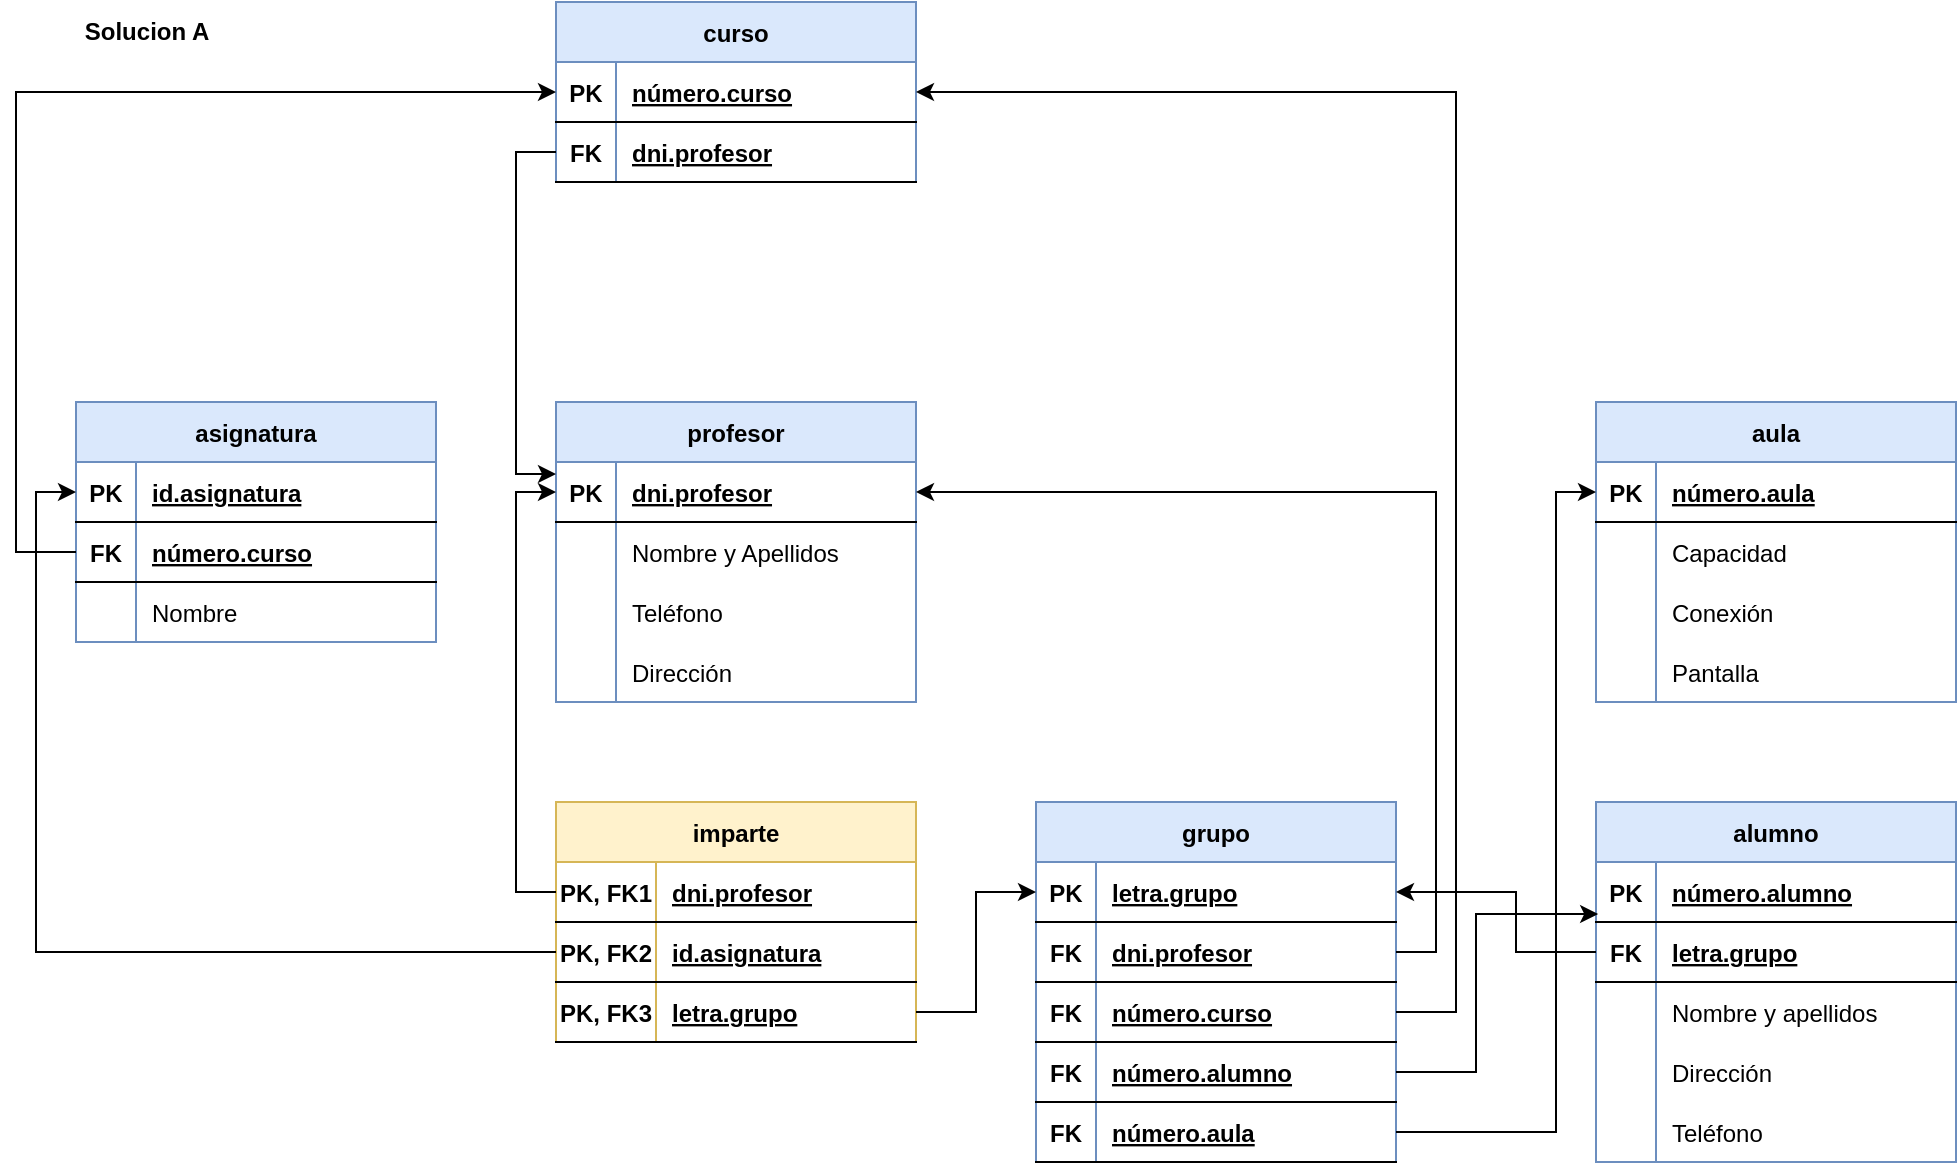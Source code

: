 <mxfile version="20.5.3" type="github">
  <diagram id="wYaWdW8A2PJdJbpHuxRH" name="Página-1">
    <mxGraphModel dx="1422" dy="771" grid="1" gridSize="10" guides="1" tooltips="1" connect="1" arrows="1" fold="1" page="1" pageScale="1" pageWidth="827" pageHeight="1169" math="0" shadow="0">
      <root>
        <mxCell id="0" />
        <mxCell id="1" parent="0" />
        <mxCell id="U52Y8a5yrGxYkL_V11Pb-1" value="profesor" style="shape=table;startSize=30;container=1;collapsible=1;childLayout=tableLayout;fixedRows=1;rowLines=0;fontStyle=1;align=center;resizeLast=1;fillColor=#dae8fc;strokeColor=#6c8ebf;" vertex="1" parent="1">
          <mxGeometry x="290" y="280" width="180" height="150" as="geometry" />
        </mxCell>
        <mxCell id="U52Y8a5yrGxYkL_V11Pb-2" value="" style="shape=tableRow;horizontal=0;startSize=0;swimlaneHead=0;swimlaneBody=0;fillColor=none;collapsible=0;dropTarget=0;points=[[0,0.5],[1,0.5]];portConstraint=eastwest;top=0;left=0;right=0;bottom=1;" vertex="1" parent="U52Y8a5yrGxYkL_V11Pb-1">
          <mxGeometry y="30" width="180" height="30" as="geometry" />
        </mxCell>
        <mxCell id="U52Y8a5yrGxYkL_V11Pb-3" value="PK" style="shape=partialRectangle;connectable=0;fillColor=none;top=0;left=0;bottom=0;right=0;fontStyle=1;overflow=hidden;" vertex="1" parent="U52Y8a5yrGxYkL_V11Pb-2">
          <mxGeometry width="30" height="30" as="geometry">
            <mxRectangle width="30" height="30" as="alternateBounds" />
          </mxGeometry>
        </mxCell>
        <mxCell id="U52Y8a5yrGxYkL_V11Pb-4" value="dni.profesor" style="shape=partialRectangle;connectable=0;fillColor=none;top=0;left=0;bottom=0;right=0;align=left;spacingLeft=6;fontStyle=5;overflow=hidden;" vertex="1" parent="U52Y8a5yrGxYkL_V11Pb-2">
          <mxGeometry x="30" width="150" height="30" as="geometry">
            <mxRectangle width="150" height="30" as="alternateBounds" />
          </mxGeometry>
        </mxCell>
        <mxCell id="U52Y8a5yrGxYkL_V11Pb-5" value="" style="shape=tableRow;horizontal=0;startSize=0;swimlaneHead=0;swimlaneBody=0;fillColor=none;collapsible=0;dropTarget=0;points=[[0,0.5],[1,0.5]];portConstraint=eastwest;top=0;left=0;right=0;bottom=0;" vertex="1" parent="U52Y8a5yrGxYkL_V11Pb-1">
          <mxGeometry y="60" width="180" height="30" as="geometry" />
        </mxCell>
        <mxCell id="U52Y8a5yrGxYkL_V11Pb-6" value="" style="shape=partialRectangle;connectable=0;fillColor=none;top=0;left=0;bottom=0;right=0;editable=1;overflow=hidden;" vertex="1" parent="U52Y8a5yrGxYkL_V11Pb-5">
          <mxGeometry width="30" height="30" as="geometry">
            <mxRectangle width="30" height="30" as="alternateBounds" />
          </mxGeometry>
        </mxCell>
        <mxCell id="U52Y8a5yrGxYkL_V11Pb-7" value="Nombre y Apellidos" style="shape=partialRectangle;connectable=0;fillColor=none;top=0;left=0;bottom=0;right=0;align=left;spacingLeft=6;overflow=hidden;" vertex="1" parent="U52Y8a5yrGxYkL_V11Pb-5">
          <mxGeometry x="30" width="150" height="30" as="geometry">
            <mxRectangle width="150" height="30" as="alternateBounds" />
          </mxGeometry>
        </mxCell>
        <mxCell id="U52Y8a5yrGxYkL_V11Pb-8" value="" style="shape=tableRow;horizontal=0;startSize=0;swimlaneHead=0;swimlaneBody=0;fillColor=none;collapsible=0;dropTarget=0;points=[[0,0.5],[1,0.5]];portConstraint=eastwest;top=0;left=0;right=0;bottom=0;" vertex="1" parent="U52Y8a5yrGxYkL_V11Pb-1">
          <mxGeometry y="90" width="180" height="30" as="geometry" />
        </mxCell>
        <mxCell id="U52Y8a5yrGxYkL_V11Pb-9" value="" style="shape=partialRectangle;connectable=0;fillColor=none;top=0;left=0;bottom=0;right=0;editable=1;overflow=hidden;" vertex="1" parent="U52Y8a5yrGxYkL_V11Pb-8">
          <mxGeometry width="30" height="30" as="geometry">
            <mxRectangle width="30" height="30" as="alternateBounds" />
          </mxGeometry>
        </mxCell>
        <mxCell id="U52Y8a5yrGxYkL_V11Pb-10" value="Teléfono" style="shape=partialRectangle;connectable=0;fillColor=none;top=0;left=0;bottom=0;right=0;align=left;spacingLeft=6;overflow=hidden;" vertex="1" parent="U52Y8a5yrGxYkL_V11Pb-8">
          <mxGeometry x="30" width="150" height="30" as="geometry">
            <mxRectangle width="150" height="30" as="alternateBounds" />
          </mxGeometry>
        </mxCell>
        <mxCell id="U52Y8a5yrGxYkL_V11Pb-11" value="" style="shape=tableRow;horizontal=0;startSize=0;swimlaneHead=0;swimlaneBody=0;fillColor=none;collapsible=0;dropTarget=0;points=[[0,0.5],[1,0.5]];portConstraint=eastwest;top=0;left=0;right=0;bottom=0;" vertex="1" parent="U52Y8a5yrGxYkL_V11Pb-1">
          <mxGeometry y="120" width="180" height="30" as="geometry" />
        </mxCell>
        <mxCell id="U52Y8a5yrGxYkL_V11Pb-12" value="" style="shape=partialRectangle;connectable=0;fillColor=none;top=0;left=0;bottom=0;right=0;editable=1;overflow=hidden;" vertex="1" parent="U52Y8a5yrGxYkL_V11Pb-11">
          <mxGeometry width="30" height="30" as="geometry">
            <mxRectangle width="30" height="30" as="alternateBounds" />
          </mxGeometry>
        </mxCell>
        <mxCell id="U52Y8a5yrGxYkL_V11Pb-13" value="Dirección" style="shape=partialRectangle;connectable=0;fillColor=none;top=0;left=0;bottom=0;right=0;align=left;spacingLeft=6;overflow=hidden;" vertex="1" parent="U52Y8a5yrGxYkL_V11Pb-11">
          <mxGeometry x="30" width="150" height="30" as="geometry">
            <mxRectangle width="150" height="30" as="alternateBounds" />
          </mxGeometry>
        </mxCell>
        <mxCell id="U52Y8a5yrGxYkL_V11Pb-14" value="curso" style="shape=table;startSize=30;container=1;collapsible=1;childLayout=tableLayout;fixedRows=1;rowLines=0;fontStyle=1;align=center;resizeLast=1;fillColor=#dae8fc;strokeColor=#6c8ebf;" vertex="1" parent="1">
          <mxGeometry x="290" y="80" width="180" height="90" as="geometry" />
        </mxCell>
        <mxCell id="U52Y8a5yrGxYkL_V11Pb-15" value="" style="shape=tableRow;horizontal=0;startSize=0;swimlaneHead=0;swimlaneBody=0;fillColor=none;collapsible=0;dropTarget=0;points=[[0,0.5],[1,0.5]];portConstraint=eastwest;top=0;left=0;right=0;bottom=1;" vertex="1" parent="U52Y8a5yrGxYkL_V11Pb-14">
          <mxGeometry y="30" width="180" height="30" as="geometry" />
        </mxCell>
        <mxCell id="U52Y8a5yrGxYkL_V11Pb-16" value="PK" style="shape=partialRectangle;connectable=0;fillColor=none;top=0;left=0;bottom=0;right=0;fontStyle=1;overflow=hidden;" vertex="1" parent="U52Y8a5yrGxYkL_V11Pb-15">
          <mxGeometry width="30" height="30" as="geometry">
            <mxRectangle width="30" height="30" as="alternateBounds" />
          </mxGeometry>
        </mxCell>
        <mxCell id="U52Y8a5yrGxYkL_V11Pb-17" value="número.curso" style="shape=partialRectangle;connectable=0;fillColor=none;top=0;left=0;bottom=0;right=0;align=left;spacingLeft=6;fontStyle=5;overflow=hidden;" vertex="1" parent="U52Y8a5yrGxYkL_V11Pb-15">
          <mxGeometry x="30" width="150" height="30" as="geometry">
            <mxRectangle width="150" height="30" as="alternateBounds" />
          </mxGeometry>
        </mxCell>
        <mxCell id="U52Y8a5yrGxYkL_V11Pb-40" value="" style="shape=tableRow;horizontal=0;startSize=0;swimlaneHead=0;swimlaneBody=0;fillColor=none;collapsible=0;dropTarget=0;points=[[0,0.5],[1,0.5]];portConstraint=eastwest;top=0;left=0;right=0;bottom=1;" vertex="1" parent="U52Y8a5yrGxYkL_V11Pb-14">
          <mxGeometry y="60" width="180" height="30" as="geometry" />
        </mxCell>
        <mxCell id="U52Y8a5yrGxYkL_V11Pb-41" value="FK" style="shape=partialRectangle;connectable=0;fillColor=none;top=0;left=0;bottom=0;right=0;fontStyle=1;overflow=hidden;" vertex="1" parent="U52Y8a5yrGxYkL_V11Pb-40">
          <mxGeometry width="30" height="30" as="geometry">
            <mxRectangle width="30" height="30" as="alternateBounds" />
          </mxGeometry>
        </mxCell>
        <mxCell id="U52Y8a5yrGxYkL_V11Pb-42" value="dni.profesor" style="shape=partialRectangle;connectable=0;fillColor=none;top=0;left=0;bottom=0;right=0;align=left;spacingLeft=6;fontStyle=5;overflow=hidden;" vertex="1" parent="U52Y8a5yrGxYkL_V11Pb-40">
          <mxGeometry x="30" width="150" height="30" as="geometry">
            <mxRectangle width="150" height="30" as="alternateBounds" />
          </mxGeometry>
        </mxCell>
        <mxCell id="U52Y8a5yrGxYkL_V11Pb-27" value="asignatura" style="shape=table;startSize=30;container=1;collapsible=1;childLayout=tableLayout;fixedRows=1;rowLines=0;fontStyle=1;align=center;resizeLast=1;fillColor=#dae8fc;strokeColor=#6c8ebf;" vertex="1" parent="1">
          <mxGeometry x="50" y="280" width="180" height="120" as="geometry" />
        </mxCell>
        <mxCell id="U52Y8a5yrGxYkL_V11Pb-28" value="" style="shape=tableRow;horizontal=0;startSize=0;swimlaneHead=0;swimlaneBody=0;fillColor=none;collapsible=0;dropTarget=0;points=[[0,0.5],[1,0.5]];portConstraint=eastwest;top=0;left=0;right=0;bottom=1;" vertex="1" parent="U52Y8a5yrGxYkL_V11Pb-27">
          <mxGeometry y="30" width="180" height="30" as="geometry" />
        </mxCell>
        <mxCell id="U52Y8a5yrGxYkL_V11Pb-29" value="PK" style="shape=partialRectangle;connectable=0;fillColor=none;top=0;left=0;bottom=0;right=0;fontStyle=1;overflow=hidden;" vertex="1" parent="U52Y8a5yrGxYkL_V11Pb-28">
          <mxGeometry width="30" height="30" as="geometry">
            <mxRectangle width="30" height="30" as="alternateBounds" />
          </mxGeometry>
        </mxCell>
        <mxCell id="U52Y8a5yrGxYkL_V11Pb-30" value="id.asignatura" style="shape=partialRectangle;connectable=0;fillColor=none;top=0;left=0;bottom=0;right=0;align=left;spacingLeft=6;fontStyle=5;overflow=hidden;" vertex="1" parent="U52Y8a5yrGxYkL_V11Pb-28">
          <mxGeometry x="30" width="150" height="30" as="geometry">
            <mxRectangle width="150" height="30" as="alternateBounds" />
          </mxGeometry>
        </mxCell>
        <mxCell id="U52Y8a5yrGxYkL_V11Pb-45" value="" style="shape=tableRow;horizontal=0;startSize=0;swimlaneHead=0;swimlaneBody=0;fillColor=none;collapsible=0;dropTarget=0;points=[[0,0.5],[1,0.5]];portConstraint=eastwest;top=0;left=0;right=0;bottom=1;" vertex="1" parent="U52Y8a5yrGxYkL_V11Pb-27">
          <mxGeometry y="60" width="180" height="30" as="geometry" />
        </mxCell>
        <mxCell id="U52Y8a5yrGxYkL_V11Pb-46" value="FK" style="shape=partialRectangle;connectable=0;fillColor=none;top=0;left=0;bottom=0;right=0;fontStyle=1;overflow=hidden;" vertex="1" parent="U52Y8a5yrGxYkL_V11Pb-45">
          <mxGeometry width="30" height="30" as="geometry">
            <mxRectangle width="30" height="30" as="alternateBounds" />
          </mxGeometry>
        </mxCell>
        <mxCell id="U52Y8a5yrGxYkL_V11Pb-47" value="número.curso" style="shape=partialRectangle;connectable=0;fillColor=none;top=0;left=0;bottom=0;right=0;align=left;spacingLeft=6;fontStyle=5;overflow=hidden;" vertex="1" parent="U52Y8a5yrGxYkL_V11Pb-45">
          <mxGeometry x="30" width="150" height="30" as="geometry">
            <mxRectangle width="150" height="30" as="alternateBounds" />
          </mxGeometry>
        </mxCell>
        <mxCell id="U52Y8a5yrGxYkL_V11Pb-31" value="" style="shape=tableRow;horizontal=0;startSize=0;swimlaneHead=0;swimlaneBody=0;fillColor=none;collapsible=0;dropTarget=0;points=[[0,0.5],[1,0.5]];portConstraint=eastwest;top=0;left=0;right=0;bottom=0;" vertex="1" parent="U52Y8a5yrGxYkL_V11Pb-27">
          <mxGeometry y="90" width="180" height="30" as="geometry" />
        </mxCell>
        <mxCell id="U52Y8a5yrGxYkL_V11Pb-32" value="" style="shape=partialRectangle;connectable=0;fillColor=none;top=0;left=0;bottom=0;right=0;editable=1;overflow=hidden;" vertex="1" parent="U52Y8a5yrGxYkL_V11Pb-31">
          <mxGeometry width="30" height="30" as="geometry">
            <mxRectangle width="30" height="30" as="alternateBounds" />
          </mxGeometry>
        </mxCell>
        <mxCell id="U52Y8a5yrGxYkL_V11Pb-33" value="Nombre" style="shape=partialRectangle;connectable=0;fillColor=none;top=0;left=0;bottom=0;right=0;align=left;spacingLeft=6;overflow=hidden;" vertex="1" parent="U52Y8a5yrGxYkL_V11Pb-31">
          <mxGeometry x="30" width="150" height="30" as="geometry">
            <mxRectangle width="150" height="30" as="alternateBounds" />
          </mxGeometry>
        </mxCell>
        <mxCell id="U52Y8a5yrGxYkL_V11Pb-43" style="edgeStyle=orthogonalEdgeStyle;rounded=0;orthogonalLoop=1;jettySize=auto;html=1;exitX=0;exitY=0.5;exitDx=0;exitDy=0;entryX=0;entryY=0.2;entryDx=0;entryDy=0;entryPerimeter=0;" edge="1" parent="1" source="U52Y8a5yrGxYkL_V11Pb-40" target="U52Y8a5yrGxYkL_V11Pb-2">
          <mxGeometry relative="1" as="geometry" />
        </mxCell>
        <mxCell id="U52Y8a5yrGxYkL_V11Pb-48" style="edgeStyle=orthogonalEdgeStyle;rounded=0;orthogonalLoop=1;jettySize=auto;html=1;exitX=0;exitY=0.5;exitDx=0;exitDy=0;entryX=0;entryY=0.5;entryDx=0;entryDy=0;" edge="1" parent="1" source="U52Y8a5yrGxYkL_V11Pb-45" target="U52Y8a5yrGxYkL_V11Pb-15">
          <mxGeometry relative="1" as="geometry">
            <Array as="points">
              <mxPoint x="20" y="355" />
              <mxPoint x="20" y="125" />
            </Array>
          </mxGeometry>
        </mxCell>
        <mxCell id="U52Y8a5yrGxYkL_V11Pb-49" value="imparte" style="shape=table;startSize=30;container=1;collapsible=1;childLayout=tableLayout;fixedRows=1;rowLines=0;fontStyle=1;align=center;resizeLast=1;fillColor=#fff2cc;strokeColor=#d6b656;" vertex="1" parent="1">
          <mxGeometry x="290" y="480" width="180" height="120" as="geometry" />
        </mxCell>
        <mxCell id="U52Y8a5yrGxYkL_V11Pb-50" value="" style="shape=tableRow;horizontal=0;startSize=0;swimlaneHead=0;swimlaneBody=0;fillColor=none;collapsible=0;dropTarget=0;points=[[0,0.5],[1,0.5]];portConstraint=eastwest;top=0;left=0;right=0;bottom=1;" vertex="1" parent="U52Y8a5yrGxYkL_V11Pb-49">
          <mxGeometry y="30" width="180" height="30" as="geometry" />
        </mxCell>
        <mxCell id="U52Y8a5yrGxYkL_V11Pb-51" value="PK, FK1" style="shape=partialRectangle;connectable=0;fillColor=none;top=0;left=0;bottom=0;right=0;fontStyle=1;overflow=hidden;" vertex="1" parent="U52Y8a5yrGxYkL_V11Pb-50">
          <mxGeometry width="50" height="30" as="geometry">
            <mxRectangle width="50" height="30" as="alternateBounds" />
          </mxGeometry>
        </mxCell>
        <mxCell id="U52Y8a5yrGxYkL_V11Pb-52" value="dni.profesor" style="shape=partialRectangle;connectable=0;fillColor=none;top=0;left=0;bottom=0;right=0;align=left;spacingLeft=6;fontStyle=5;overflow=hidden;" vertex="1" parent="U52Y8a5yrGxYkL_V11Pb-50">
          <mxGeometry x="50" width="130" height="30" as="geometry">
            <mxRectangle width="130" height="30" as="alternateBounds" />
          </mxGeometry>
        </mxCell>
        <mxCell id="U52Y8a5yrGxYkL_V11Pb-62" value="" style="shape=tableRow;horizontal=0;startSize=0;swimlaneHead=0;swimlaneBody=0;fillColor=none;collapsible=0;dropTarget=0;points=[[0,0.5],[1,0.5]];portConstraint=eastwest;top=0;left=0;right=0;bottom=1;" vertex="1" parent="U52Y8a5yrGxYkL_V11Pb-49">
          <mxGeometry y="60" width="180" height="30" as="geometry" />
        </mxCell>
        <mxCell id="U52Y8a5yrGxYkL_V11Pb-63" value="PK, FK2" style="shape=partialRectangle;connectable=0;fillColor=none;top=0;left=0;bottom=0;right=0;fontStyle=1;overflow=hidden;" vertex="1" parent="U52Y8a5yrGxYkL_V11Pb-62">
          <mxGeometry width="50" height="30" as="geometry">
            <mxRectangle width="50" height="30" as="alternateBounds" />
          </mxGeometry>
        </mxCell>
        <mxCell id="U52Y8a5yrGxYkL_V11Pb-64" value="id.asignatura" style="shape=partialRectangle;connectable=0;fillColor=none;top=0;left=0;bottom=0;right=0;align=left;spacingLeft=6;fontStyle=5;overflow=hidden;" vertex="1" parent="U52Y8a5yrGxYkL_V11Pb-62">
          <mxGeometry x="50" width="130" height="30" as="geometry">
            <mxRectangle width="130" height="30" as="alternateBounds" />
          </mxGeometry>
        </mxCell>
        <mxCell id="U52Y8a5yrGxYkL_V11Pb-65" value="" style="shape=tableRow;horizontal=0;startSize=0;swimlaneHead=0;swimlaneBody=0;fillColor=none;collapsible=0;dropTarget=0;points=[[0,0.5],[1,0.5]];portConstraint=eastwest;top=0;left=0;right=0;bottom=1;" vertex="1" parent="U52Y8a5yrGxYkL_V11Pb-49">
          <mxGeometry y="90" width="180" height="30" as="geometry" />
        </mxCell>
        <mxCell id="U52Y8a5yrGxYkL_V11Pb-66" value="PK, FK3" style="shape=partialRectangle;connectable=0;fillColor=none;top=0;left=0;bottom=0;right=0;fontStyle=1;overflow=hidden;" vertex="1" parent="U52Y8a5yrGxYkL_V11Pb-65">
          <mxGeometry width="50" height="30" as="geometry">
            <mxRectangle width="50" height="30" as="alternateBounds" />
          </mxGeometry>
        </mxCell>
        <mxCell id="U52Y8a5yrGxYkL_V11Pb-67" value="letra.grupo" style="shape=partialRectangle;connectable=0;fillColor=none;top=0;left=0;bottom=0;right=0;align=left;spacingLeft=6;fontStyle=5;overflow=hidden;" vertex="1" parent="U52Y8a5yrGxYkL_V11Pb-65">
          <mxGeometry x="50" width="130" height="30" as="geometry">
            <mxRectangle width="130" height="30" as="alternateBounds" />
          </mxGeometry>
        </mxCell>
        <mxCell id="U52Y8a5yrGxYkL_V11Pb-68" style="edgeStyle=orthogonalEdgeStyle;rounded=0;orthogonalLoop=1;jettySize=auto;html=1;exitX=0;exitY=0.5;exitDx=0;exitDy=0;entryX=0;entryY=0.5;entryDx=0;entryDy=0;" edge="1" parent="1" source="U52Y8a5yrGxYkL_V11Pb-50" target="U52Y8a5yrGxYkL_V11Pb-2">
          <mxGeometry relative="1" as="geometry" />
        </mxCell>
        <mxCell id="U52Y8a5yrGxYkL_V11Pb-69" style="edgeStyle=orthogonalEdgeStyle;rounded=0;orthogonalLoop=1;jettySize=auto;html=1;exitX=0;exitY=0.5;exitDx=0;exitDy=0;entryX=0;entryY=0.5;entryDx=0;entryDy=0;" edge="1" parent="1" source="U52Y8a5yrGxYkL_V11Pb-62" target="U52Y8a5yrGxYkL_V11Pb-28">
          <mxGeometry relative="1" as="geometry" />
        </mxCell>
        <mxCell id="U52Y8a5yrGxYkL_V11Pb-70" value="grupo" style="shape=table;startSize=30;container=1;collapsible=1;childLayout=tableLayout;fixedRows=1;rowLines=0;fontStyle=1;align=center;resizeLast=1;fillColor=#dae8fc;strokeColor=#6c8ebf;" vertex="1" parent="1">
          <mxGeometry x="530" y="480" width="180" height="180" as="geometry" />
        </mxCell>
        <mxCell id="U52Y8a5yrGxYkL_V11Pb-71" value="" style="shape=tableRow;horizontal=0;startSize=0;swimlaneHead=0;swimlaneBody=0;fillColor=none;collapsible=0;dropTarget=0;points=[[0,0.5],[1,0.5]];portConstraint=eastwest;top=0;left=0;right=0;bottom=1;" vertex="1" parent="U52Y8a5yrGxYkL_V11Pb-70">
          <mxGeometry y="30" width="180" height="30" as="geometry" />
        </mxCell>
        <mxCell id="U52Y8a5yrGxYkL_V11Pb-72" value="PK" style="shape=partialRectangle;connectable=0;fillColor=none;top=0;left=0;bottom=0;right=0;fontStyle=1;overflow=hidden;" vertex="1" parent="U52Y8a5yrGxYkL_V11Pb-71">
          <mxGeometry width="30" height="30" as="geometry">
            <mxRectangle width="30" height="30" as="alternateBounds" />
          </mxGeometry>
        </mxCell>
        <mxCell id="U52Y8a5yrGxYkL_V11Pb-73" value="letra.grupo" style="shape=partialRectangle;connectable=0;fillColor=none;top=0;left=0;bottom=0;right=0;align=left;spacingLeft=6;fontStyle=5;overflow=hidden;" vertex="1" parent="U52Y8a5yrGxYkL_V11Pb-71">
          <mxGeometry x="30" width="150" height="30" as="geometry">
            <mxRectangle width="150" height="30" as="alternateBounds" />
          </mxGeometry>
        </mxCell>
        <mxCell id="U52Y8a5yrGxYkL_V11Pb-84" value="" style="shape=tableRow;horizontal=0;startSize=0;swimlaneHead=0;swimlaneBody=0;fillColor=none;collapsible=0;dropTarget=0;points=[[0,0.5],[1,0.5]];portConstraint=eastwest;top=0;left=0;right=0;bottom=1;" vertex="1" parent="U52Y8a5yrGxYkL_V11Pb-70">
          <mxGeometry y="60" width="180" height="30" as="geometry" />
        </mxCell>
        <mxCell id="U52Y8a5yrGxYkL_V11Pb-85" value="FK" style="shape=partialRectangle;connectable=0;fillColor=none;top=0;left=0;bottom=0;right=0;fontStyle=1;overflow=hidden;" vertex="1" parent="U52Y8a5yrGxYkL_V11Pb-84">
          <mxGeometry width="30" height="30" as="geometry">
            <mxRectangle width="30" height="30" as="alternateBounds" />
          </mxGeometry>
        </mxCell>
        <mxCell id="U52Y8a5yrGxYkL_V11Pb-86" value="dni.profesor" style="shape=partialRectangle;connectable=0;fillColor=none;top=0;left=0;bottom=0;right=0;align=left;spacingLeft=6;fontStyle=5;overflow=hidden;" vertex="1" parent="U52Y8a5yrGxYkL_V11Pb-84">
          <mxGeometry x="30" width="150" height="30" as="geometry">
            <mxRectangle width="150" height="30" as="alternateBounds" />
          </mxGeometry>
        </mxCell>
        <mxCell id="U52Y8a5yrGxYkL_V11Pb-88" value="" style="shape=tableRow;horizontal=0;startSize=0;swimlaneHead=0;swimlaneBody=0;fillColor=none;collapsible=0;dropTarget=0;points=[[0,0.5],[1,0.5]];portConstraint=eastwest;top=0;left=0;right=0;bottom=1;" vertex="1" parent="U52Y8a5yrGxYkL_V11Pb-70">
          <mxGeometry y="90" width="180" height="30" as="geometry" />
        </mxCell>
        <mxCell id="U52Y8a5yrGxYkL_V11Pb-89" value="FK" style="shape=partialRectangle;connectable=0;fillColor=none;top=0;left=0;bottom=0;right=0;fontStyle=1;overflow=hidden;" vertex="1" parent="U52Y8a5yrGxYkL_V11Pb-88">
          <mxGeometry width="30" height="30" as="geometry">
            <mxRectangle width="30" height="30" as="alternateBounds" />
          </mxGeometry>
        </mxCell>
        <mxCell id="U52Y8a5yrGxYkL_V11Pb-90" value="número.curso" style="shape=partialRectangle;connectable=0;fillColor=none;top=0;left=0;bottom=0;right=0;align=left;spacingLeft=6;fontStyle=5;overflow=hidden;" vertex="1" parent="U52Y8a5yrGxYkL_V11Pb-88">
          <mxGeometry x="30" width="150" height="30" as="geometry">
            <mxRectangle width="150" height="30" as="alternateBounds" />
          </mxGeometry>
        </mxCell>
        <mxCell id="U52Y8a5yrGxYkL_V11Pb-109" value="" style="shape=tableRow;horizontal=0;startSize=0;swimlaneHead=0;swimlaneBody=0;fillColor=none;collapsible=0;dropTarget=0;points=[[0,0.5],[1,0.5]];portConstraint=eastwest;top=0;left=0;right=0;bottom=1;" vertex="1" parent="U52Y8a5yrGxYkL_V11Pb-70">
          <mxGeometry y="120" width="180" height="30" as="geometry" />
        </mxCell>
        <mxCell id="U52Y8a5yrGxYkL_V11Pb-110" value="FK" style="shape=partialRectangle;connectable=0;fillColor=none;top=0;left=0;bottom=0;right=0;fontStyle=1;overflow=hidden;" vertex="1" parent="U52Y8a5yrGxYkL_V11Pb-109">
          <mxGeometry width="30" height="30" as="geometry">
            <mxRectangle width="30" height="30" as="alternateBounds" />
          </mxGeometry>
        </mxCell>
        <mxCell id="U52Y8a5yrGxYkL_V11Pb-111" value="número.alumno" style="shape=partialRectangle;connectable=0;fillColor=none;top=0;left=0;bottom=0;right=0;align=left;spacingLeft=6;fontStyle=5;overflow=hidden;" vertex="1" parent="U52Y8a5yrGxYkL_V11Pb-109">
          <mxGeometry x="30" width="150" height="30" as="geometry">
            <mxRectangle width="150" height="30" as="alternateBounds" />
          </mxGeometry>
        </mxCell>
        <mxCell id="U52Y8a5yrGxYkL_V11Pb-127" value="" style="shape=tableRow;horizontal=0;startSize=0;swimlaneHead=0;swimlaneBody=0;fillColor=none;collapsible=0;dropTarget=0;points=[[0,0.5],[1,0.5]];portConstraint=eastwest;top=0;left=0;right=0;bottom=1;" vertex="1" parent="U52Y8a5yrGxYkL_V11Pb-70">
          <mxGeometry y="150" width="180" height="30" as="geometry" />
        </mxCell>
        <mxCell id="U52Y8a5yrGxYkL_V11Pb-128" value="FK" style="shape=partialRectangle;connectable=0;fillColor=none;top=0;left=0;bottom=0;right=0;fontStyle=1;overflow=hidden;" vertex="1" parent="U52Y8a5yrGxYkL_V11Pb-127">
          <mxGeometry width="30" height="30" as="geometry">
            <mxRectangle width="30" height="30" as="alternateBounds" />
          </mxGeometry>
        </mxCell>
        <mxCell id="U52Y8a5yrGxYkL_V11Pb-129" value="número.aula" style="shape=partialRectangle;connectable=0;fillColor=none;top=0;left=0;bottom=0;right=0;align=left;spacingLeft=6;fontStyle=5;overflow=hidden;" vertex="1" parent="U52Y8a5yrGxYkL_V11Pb-127">
          <mxGeometry x="30" width="150" height="30" as="geometry">
            <mxRectangle width="150" height="30" as="alternateBounds" />
          </mxGeometry>
        </mxCell>
        <mxCell id="U52Y8a5yrGxYkL_V11Pb-83" style="edgeStyle=orthogonalEdgeStyle;rounded=0;orthogonalLoop=1;jettySize=auto;html=1;exitX=1;exitY=0.5;exitDx=0;exitDy=0;entryX=0;entryY=0.5;entryDx=0;entryDy=0;" edge="1" parent="1" source="U52Y8a5yrGxYkL_V11Pb-65" target="U52Y8a5yrGxYkL_V11Pb-71">
          <mxGeometry relative="1" as="geometry" />
        </mxCell>
        <mxCell id="U52Y8a5yrGxYkL_V11Pb-87" style="edgeStyle=orthogonalEdgeStyle;rounded=0;orthogonalLoop=1;jettySize=auto;html=1;exitX=1;exitY=0.5;exitDx=0;exitDy=0;entryX=1;entryY=0.5;entryDx=0;entryDy=0;" edge="1" parent="1" source="U52Y8a5yrGxYkL_V11Pb-84" target="U52Y8a5yrGxYkL_V11Pb-2">
          <mxGeometry relative="1" as="geometry">
            <Array as="points">
              <mxPoint x="730" y="555" />
              <mxPoint x="730" y="325" />
            </Array>
          </mxGeometry>
        </mxCell>
        <mxCell id="U52Y8a5yrGxYkL_V11Pb-91" style="edgeStyle=orthogonalEdgeStyle;rounded=0;orthogonalLoop=1;jettySize=auto;html=1;exitX=1;exitY=0.5;exitDx=0;exitDy=0;entryX=1;entryY=0.5;entryDx=0;entryDy=0;" edge="1" parent="1" source="U52Y8a5yrGxYkL_V11Pb-88" target="U52Y8a5yrGxYkL_V11Pb-15">
          <mxGeometry relative="1" as="geometry">
            <Array as="points">
              <mxPoint x="740" y="585" />
              <mxPoint x="740" y="125" />
            </Array>
          </mxGeometry>
        </mxCell>
        <mxCell id="U52Y8a5yrGxYkL_V11Pb-92" value="alumno" style="shape=table;startSize=30;container=1;collapsible=1;childLayout=tableLayout;fixedRows=1;rowLines=0;fontStyle=1;align=center;resizeLast=1;fillColor=#dae8fc;strokeColor=#6c8ebf;" vertex="1" parent="1">
          <mxGeometry x="810" y="480" width="180" height="180" as="geometry" />
        </mxCell>
        <mxCell id="U52Y8a5yrGxYkL_V11Pb-93" value="" style="shape=tableRow;horizontal=0;startSize=0;swimlaneHead=0;swimlaneBody=0;fillColor=none;collapsible=0;dropTarget=0;points=[[0,0.5],[1,0.5]];portConstraint=eastwest;top=0;left=0;right=0;bottom=1;" vertex="1" parent="U52Y8a5yrGxYkL_V11Pb-92">
          <mxGeometry y="30" width="180" height="30" as="geometry" />
        </mxCell>
        <mxCell id="U52Y8a5yrGxYkL_V11Pb-94" value="PK" style="shape=partialRectangle;connectable=0;fillColor=none;top=0;left=0;bottom=0;right=0;fontStyle=1;overflow=hidden;" vertex="1" parent="U52Y8a5yrGxYkL_V11Pb-93">
          <mxGeometry width="30" height="30" as="geometry">
            <mxRectangle width="30" height="30" as="alternateBounds" />
          </mxGeometry>
        </mxCell>
        <mxCell id="U52Y8a5yrGxYkL_V11Pb-95" value="número.alumno" style="shape=partialRectangle;connectable=0;fillColor=none;top=0;left=0;bottom=0;right=0;align=left;spacingLeft=6;fontStyle=5;overflow=hidden;" vertex="1" parent="U52Y8a5yrGxYkL_V11Pb-93">
          <mxGeometry x="30" width="150" height="30" as="geometry">
            <mxRectangle width="150" height="30" as="alternateBounds" />
          </mxGeometry>
        </mxCell>
        <mxCell id="U52Y8a5yrGxYkL_V11Pb-105" value="" style="shape=tableRow;horizontal=0;startSize=0;swimlaneHead=0;swimlaneBody=0;fillColor=none;collapsible=0;dropTarget=0;points=[[0,0.5],[1,0.5]];portConstraint=eastwest;top=0;left=0;right=0;bottom=1;" vertex="1" parent="U52Y8a5yrGxYkL_V11Pb-92">
          <mxGeometry y="60" width="180" height="30" as="geometry" />
        </mxCell>
        <mxCell id="U52Y8a5yrGxYkL_V11Pb-106" value="FK" style="shape=partialRectangle;connectable=0;fillColor=none;top=0;left=0;bottom=0;right=0;fontStyle=1;overflow=hidden;" vertex="1" parent="U52Y8a5yrGxYkL_V11Pb-105">
          <mxGeometry width="30" height="30" as="geometry">
            <mxRectangle width="30" height="30" as="alternateBounds" />
          </mxGeometry>
        </mxCell>
        <mxCell id="U52Y8a5yrGxYkL_V11Pb-107" value="letra.grupo" style="shape=partialRectangle;connectable=0;fillColor=none;top=0;left=0;bottom=0;right=0;align=left;spacingLeft=6;fontStyle=5;overflow=hidden;" vertex="1" parent="U52Y8a5yrGxYkL_V11Pb-105">
          <mxGeometry x="30" width="150" height="30" as="geometry">
            <mxRectangle width="150" height="30" as="alternateBounds" />
          </mxGeometry>
        </mxCell>
        <mxCell id="U52Y8a5yrGxYkL_V11Pb-96" value="" style="shape=tableRow;horizontal=0;startSize=0;swimlaneHead=0;swimlaneBody=0;fillColor=none;collapsible=0;dropTarget=0;points=[[0,0.5],[1,0.5]];portConstraint=eastwest;top=0;left=0;right=0;bottom=0;" vertex="1" parent="U52Y8a5yrGxYkL_V11Pb-92">
          <mxGeometry y="90" width="180" height="30" as="geometry" />
        </mxCell>
        <mxCell id="U52Y8a5yrGxYkL_V11Pb-97" value="" style="shape=partialRectangle;connectable=0;fillColor=none;top=0;left=0;bottom=0;right=0;editable=1;overflow=hidden;" vertex="1" parent="U52Y8a5yrGxYkL_V11Pb-96">
          <mxGeometry width="30" height="30" as="geometry">
            <mxRectangle width="30" height="30" as="alternateBounds" />
          </mxGeometry>
        </mxCell>
        <mxCell id="U52Y8a5yrGxYkL_V11Pb-98" value="Nombre y apellidos" style="shape=partialRectangle;connectable=0;fillColor=none;top=0;left=0;bottom=0;right=0;align=left;spacingLeft=6;overflow=hidden;" vertex="1" parent="U52Y8a5yrGxYkL_V11Pb-96">
          <mxGeometry x="30" width="150" height="30" as="geometry">
            <mxRectangle width="150" height="30" as="alternateBounds" />
          </mxGeometry>
        </mxCell>
        <mxCell id="U52Y8a5yrGxYkL_V11Pb-99" value="" style="shape=tableRow;horizontal=0;startSize=0;swimlaneHead=0;swimlaneBody=0;fillColor=none;collapsible=0;dropTarget=0;points=[[0,0.5],[1,0.5]];portConstraint=eastwest;top=0;left=0;right=0;bottom=0;" vertex="1" parent="U52Y8a5yrGxYkL_V11Pb-92">
          <mxGeometry y="120" width="180" height="30" as="geometry" />
        </mxCell>
        <mxCell id="U52Y8a5yrGxYkL_V11Pb-100" value="" style="shape=partialRectangle;connectable=0;fillColor=none;top=0;left=0;bottom=0;right=0;editable=1;overflow=hidden;" vertex="1" parent="U52Y8a5yrGxYkL_V11Pb-99">
          <mxGeometry width="30" height="30" as="geometry">
            <mxRectangle width="30" height="30" as="alternateBounds" />
          </mxGeometry>
        </mxCell>
        <mxCell id="U52Y8a5yrGxYkL_V11Pb-101" value="Dirección" style="shape=partialRectangle;connectable=0;fillColor=none;top=0;left=0;bottom=0;right=0;align=left;spacingLeft=6;overflow=hidden;" vertex="1" parent="U52Y8a5yrGxYkL_V11Pb-99">
          <mxGeometry x="30" width="150" height="30" as="geometry">
            <mxRectangle width="150" height="30" as="alternateBounds" />
          </mxGeometry>
        </mxCell>
        <mxCell id="U52Y8a5yrGxYkL_V11Pb-102" value="" style="shape=tableRow;horizontal=0;startSize=0;swimlaneHead=0;swimlaneBody=0;fillColor=none;collapsible=0;dropTarget=0;points=[[0,0.5],[1,0.5]];portConstraint=eastwest;top=0;left=0;right=0;bottom=0;" vertex="1" parent="U52Y8a5yrGxYkL_V11Pb-92">
          <mxGeometry y="150" width="180" height="30" as="geometry" />
        </mxCell>
        <mxCell id="U52Y8a5yrGxYkL_V11Pb-103" value="" style="shape=partialRectangle;connectable=0;fillColor=none;top=0;left=0;bottom=0;right=0;editable=1;overflow=hidden;" vertex="1" parent="U52Y8a5yrGxYkL_V11Pb-102">
          <mxGeometry width="30" height="30" as="geometry">
            <mxRectangle width="30" height="30" as="alternateBounds" />
          </mxGeometry>
        </mxCell>
        <mxCell id="U52Y8a5yrGxYkL_V11Pb-104" value="Teléfono" style="shape=partialRectangle;connectable=0;fillColor=none;top=0;left=0;bottom=0;right=0;align=left;spacingLeft=6;overflow=hidden;" vertex="1" parent="U52Y8a5yrGxYkL_V11Pb-102">
          <mxGeometry x="30" width="150" height="30" as="geometry">
            <mxRectangle width="150" height="30" as="alternateBounds" />
          </mxGeometry>
        </mxCell>
        <mxCell id="U52Y8a5yrGxYkL_V11Pb-108" style="edgeStyle=orthogonalEdgeStyle;rounded=0;orthogonalLoop=1;jettySize=auto;html=1;exitX=0;exitY=0.5;exitDx=0;exitDy=0;" edge="1" parent="1" source="U52Y8a5yrGxYkL_V11Pb-105" target="U52Y8a5yrGxYkL_V11Pb-71">
          <mxGeometry relative="1" as="geometry">
            <Array as="points">
              <mxPoint x="770" y="555" />
              <mxPoint x="770" y="525" />
            </Array>
          </mxGeometry>
        </mxCell>
        <mxCell id="U52Y8a5yrGxYkL_V11Pb-113" style="edgeStyle=orthogonalEdgeStyle;rounded=0;orthogonalLoop=1;jettySize=auto;html=1;exitX=1;exitY=0.5;exitDx=0;exitDy=0;entryX=0.006;entryY=0.867;entryDx=0;entryDy=0;entryPerimeter=0;" edge="1" parent="1" source="U52Y8a5yrGxYkL_V11Pb-109" target="U52Y8a5yrGxYkL_V11Pb-93">
          <mxGeometry relative="1" as="geometry">
            <Array as="points">
              <mxPoint x="750" y="615" />
              <mxPoint x="750" y="536" />
            </Array>
          </mxGeometry>
        </mxCell>
        <mxCell id="U52Y8a5yrGxYkL_V11Pb-114" value="aula" style="shape=table;startSize=30;container=1;collapsible=1;childLayout=tableLayout;fixedRows=1;rowLines=0;fontStyle=1;align=center;resizeLast=1;fillColor=#dae8fc;strokeColor=#6c8ebf;" vertex="1" parent="1">
          <mxGeometry x="810" y="280" width="180" height="150" as="geometry" />
        </mxCell>
        <mxCell id="U52Y8a5yrGxYkL_V11Pb-115" value="" style="shape=tableRow;horizontal=0;startSize=0;swimlaneHead=0;swimlaneBody=0;fillColor=none;collapsible=0;dropTarget=0;points=[[0,0.5],[1,0.5]];portConstraint=eastwest;top=0;left=0;right=0;bottom=1;" vertex="1" parent="U52Y8a5yrGxYkL_V11Pb-114">
          <mxGeometry y="30" width="180" height="30" as="geometry" />
        </mxCell>
        <mxCell id="U52Y8a5yrGxYkL_V11Pb-116" value="PK" style="shape=partialRectangle;connectable=0;fillColor=none;top=0;left=0;bottom=0;right=0;fontStyle=1;overflow=hidden;" vertex="1" parent="U52Y8a5yrGxYkL_V11Pb-115">
          <mxGeometry width="30" height="30" as="geometry">
            <mxRectangle width="30" height="30" as="alternateBounds" />
          </mxGeometry>
        </mxCell>
        <mxCell id="U52Y8a5yrGxYkL_V11Pb-117" value="número.aula" style="shape=partialRectangle;connectable=0;fillColor=none;top=0;left=0;bottom=0;right=0;align=left;spacingLeft=6;fontStyle=5;overflow=hidden;" vertex="1" parent="U52Y8a5yrGxYkL_V11Pb-115">
          <mxGeometry x="30" width="150" height="30" as="geometry">
            <mxRectangle width="150" height="30" as="alternateBounds" />
          </mxGeometry>
        </mxCell>
        <mxCell id="U52Y8a5yrGxYkL_V11Pb-118" value="" style="shape=tableRow;horizontal=0;startSize=0;swimlaneHead=0;swimlaneBody=0;fillColor=none;collapsible=0;dropTarget=0;points=[[0,0.5],[1,0.5]];portConstraint=eastwest;top=0;left=0;right=0;bottom=0;" vertex="1" parent="U52Y8a5yrGxYkL_V11Pb-114">
          <mxGeometry y="60" width="180" height="30" as="geometry" />
        </mxCell>
        <mxCell id="U52Y8a5yrGxYkL_V11Pb-119" value="" style="shape=partialRectangle;connectable=0;fillColor=none;top=0;left=0;bottom=0;right=0;editable=1;overflow=hidden;" vertex="1" parent="U52Y8a5yrGxYkL_V11Pb-118">
          <mxGeometry width="30" height="30" as="geometry">
            <mxRectangle width="30" height="30" as="alternateBounds" />
          </mxGeometry>
        </mxCell>
        <mxCell id="U52Y8a5yrGxYkL_V11Pb-120" value="Capacidad" style="shape=partialRectangle;connectable=0;fillColor=none;top=0;left=0;bottom=0;right=0;align=left;spacingLeft=6;overflow=hidden;" vertex="1" parent="U52Y8a5yrGxYkL_V11Pb-118">
          <mxGeometry x="30" width="150" height="30" as="geometry">
            <mxRectangle width="150" height="30" as="alternateBounds" />
          </mxGeometry>
        </mxCell>
        <mxCell id="U52Y8a5yrGxYkL_V11Pb-121" value="" style="shape=tableRow;horizontal=0;startSize=0;swimlaneHead=0;swimlaneBody=0;fillColor=none;collapsible=0;dropTarget=0;points=[[0,0.5],[1,0.5]];portConstraint=eastwest;top=0;left=0;right=0;bottom=0;" vertex="1" parent="U52Y8a5yrGxYkL_V11Pb-114">
          <mxGeometry y="90" width="180" height="30" as="geometry" />
        </mxCell>
        <mxCell id="U52Y8a5yrGxYkL_V11Pb-122" value="" style="shape=partialRectangle;connectable=0;fillColor=none;top=0;left=0;bottom=0;right=0;editable=1;overflow=hidden;" vertex="1" parent="U52Y8a5yrGxYkL_V11Pb-121">
          <mxGeometry width="30" height="30" as="geometry">
            <mxRectangle width="30" height="30" as="alternateBounds" />
          </mxGeometry>
        </mxCell>
        <mxCell id="U52Y8a5yrGxYkL_V11Pb-123" value="Conexión" style="shape=partialRectangle;connectable=0;fillColor=none;top=0;left=0;bottom=0;right=0;align=left;spacingLeft=6;overflow=hidden;" vertex="1" parent="U52Y8a5yrGxYkL_V11Pb-121">
          <mxGeometry x="30" width="150" height="30" as="geometry">
            <mxRectangle width="150" height="30" as="alternateBounds" />
          </mxGeometry>
        </mxCell>
        <mxCell id="U52Y8a5yrGxYkL_V11Pb-124" value="" style="shape=tableRow;horizontal=0;startSize=0;swimlaneHead=0;swimlaneBody=0;fillColor=none;collapsible=0;dropTarget=0;points=[[0,0.5],[1,0.5]];portConstraint=eastwest;top=0;left=0;right=0;bottom=0;" vertex="1" parent="U52Y8a5yrGxYkL_V11Pb-114">
          <mxGeometry y="120" width="180" height="30" as="geometry" />
        </mxCell>
        <mxCell id="U52Y8a5yrGxYkL_V11Pb-125" value="" style="shape=partialRectangle;connectable=0;fillColor=none;top=0;left=0;bottom=0;right=0;editable=1;overflow=hidden;" vertex="1" parent="U52Y8a5yrGxYkL_V11Pb-124">
          <mxGeometry width="30" height="30" as="geometry">
            <mxRectangle width="30" height="30" as="alternateBounds" />
          </mxGeometry>
        </mxCell>
        <mxCell id="U52Y8a5yrGxYkL_V11Pb-126" value="Pantalla" style="shape=partialRectangle;connectable=0;fillColor=none;top=0;left=0;bottom=0;right=0;align=left;spacingLeft=6;overflow=hidden;" vertex="1" parent="U52Y8a5yrGxYkL_V11Pb-124">
          <mxGeometry x="30" width="150" height="30" as="geometry">
            <mxRectangle width="150" height="30" as="alternateBounds" />
          </mxGeometry>
        </mxCell>
        <mxCell id="U52Y8a5yrGxYkL_V11Pb-130" style="edgeStyle=orthogonalEdgeStyle;rounded=0;orthogonalLoop=1;jettySize=auto;html=1;exitX=1;exitY=0.5;exitDx=0;exitDy=0;entryX=0;entryY=0.5;entryDx=0;entryDy=0;" edge="1" parent="1" source="U52Y8a5yrGxYkL_V11Pb-127" target="U52Y8a5yrGxYkL_V11Pb-115">
          <mxGeometry relative="1" as="geometry">
            <Array as="points">
              <mxPoint x="790" y="645" />
              <mxPoint x="790" y="325" />
            </Array>
          </mxGeometry>
        </mxCell>
        <mxCell id="U52Y8a5yrGxYkL_V11Pb-131" value="Solucion A" style="text;html=1;align=center;verticalAlign=middle;resizable=0;points=[];autosize=1;strokeColor=none;fillColor=none;fontStyle=1" vertex="1" parent="1">
          <mxGeometry x="40" y="80" width="90" height="30" as="geometry" />
        </mxCell>
      </root>
    </mxGraphModel>
  </diagram>
</mxfile>
